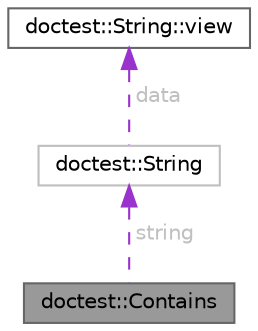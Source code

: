 digraph "doctest::Contains"
{
 // LATEX_PDF_SIZE
  bgcolor="transparent";
  edge [fontname=Helvetica,fontsize=10,labelfontname=Helvetica,labelfontsize=10];
  node [fontname=Helvetica,fontsize=10,shape=box,height=0.2,width=0.4];
  Node1 [id="Node000001",label="doctest::Contains",height=0.2,width=0.4,color="gray40", fillcolor="grey60", style="filled", fontcolor="black",tooltip=" "];
  Node2 -> Node1 [id="edge1_Node000001_Node000002",dir="back",color="darkorchid3",style="dashed",tooltip=" ",label=" string",fontcolor="grey" ];
  Node2 [id="Node000002",label="doctest::String",height=0.2,width=0.4,color="grey75", fillcolor="white", style="filled",URL="$classdoctest_1_1String.html",tooltip=" "];
  Node3 -> Node2 [id="edge2_Node000002_Node000003",dir="back",color="darkorchid3",style="dashed",tooltip=" ",label=" data",fontcolor="grey" ];
  Node3 [id="Node000003",label="doctest::String::view",height=0.2,width=0.4,color="gray40", fillcolor="white", style="filled",tooltip=" "];
}
